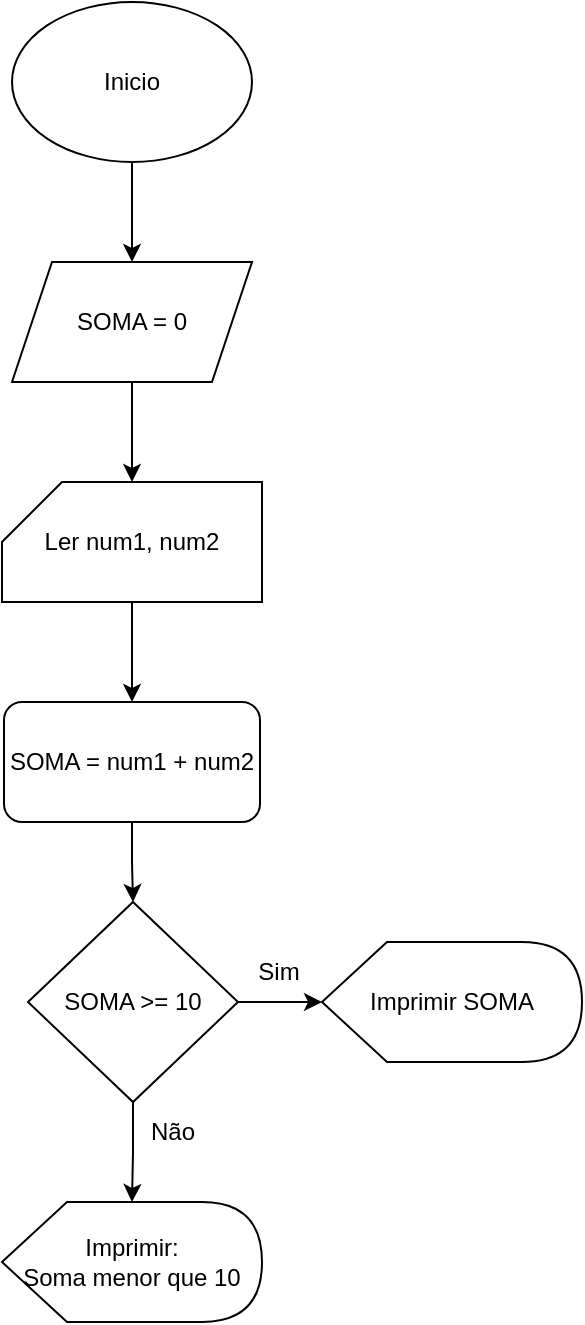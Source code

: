 <mxfile version="24.0.1" type="github">
  <diagram name="Page-1" id="TvkNehpnFoqfiiJ5ro8B">
    <mxGraphModel dx="1393" dy="835" grid="1" gridSize="10" guides="1" tooltips="1" connect="1" arrows="1" fold="1" page="1" pageScale="1" pageWidth="850" pageHeight="1100" math="0" shadow="0">
      <root>
        <mxCell id="0" />
        <mxCell id="1" parent="0" />
        <mxCell id="SPR6xQqvdri-gMilMysE-3" value="" style="edgeStyle=orthogonalEdgeStyle;rounded=0;orthogonalLoop=1;jettySize=auto;html=1;" edge="1" parent="1" source="SPR6xQqvdri-gMilMysE-1" target="SPR6xQqvdri-gMilMysE-2">
          <mxGeometry relative="1" as="geometry" />
        </mxCell>
        <mxCell id="SPR6xQqvdri-gMilMysE-1" value="Inicio" style="ellipse;whiteSpace=wrap;html=1;" vertex="1" parent="1">
          <mxGeometry x="365" y="80" width="120" height="80" as="geometry" />
        </mxCell>
        <mxCell id="SPR6xQqvdri-gMilMysE-5" value="" style="edgeStyle=orthogonalEdgeStyle;rounded=0;orthogonalLoop=1;jettySize=auto;html=1;" edge="1" parent="1" source="SPR6xQqvdri-gMilMysE-2" target="SPR6xQqvdri-gMilMysE-4">
          <mxGeometry relative="1" as="geometry" />
        </mxCell>
        <mxCell id="SPR6xQqvdri-gMilMysE-2" value="SOMA = 0" style="shape=parallelogram;perimeter=parallelogramPerimeter;whiteSpace=wrap;html=1;fixedSize=1;" vertex="1" parent="1">
          <mxGeometry x="365" y="210" width="120" height="60" as="geometry" />
        </mxCell>
        <mxCell id="SPR6xQqvdri-gMilMysE-7" value="" style="edgeStyle=orthogonalEdgeStyle;rounded=0;orthogonalLoop=1;jettySize=auto;html=1;" edge="1" parent="1" source="SPR6xQqvdri-gMilMysE-4" target="SPR6xQqvdri-gMilMysE-6">
          <mxGeometry relative="1" as="geometry" />
        </mxCell>
        <mxCell id="SPR6xQqvdri-gMilMysE-4" value="Ler num1, num2" style="shape=card;whiteSpace=wrap;html=1;" vertex="1" parent="1">
          <mxGeometry x="360" y="320" width="130" height="60" as="geometry" />
        </mxCell>
        <mxCell id="SPR6xQqvdri-gMilMysE-9" value="" style="edgeStyle=orthogonalEdgeStyle;rounded=0;orthogonalLoop=1;jettySize=auto;html=1;" edge="1" parent="1" source="SPR6xQqvdri-gMilMysE-6" target="SPR6xQqvdri-gMilMysE-8">
          <mxGeometry relative="1" as="geometry" />
        </mxCell>
        <mxCell id="SPR6xQqvdri-gMilMysE-6" value="SOMA = num1 + num2" style="rounded=1;whiteSpace=wrap;html=1;" vertex="1" parent="1">
          <mxGeometry x="361" y="430" width="128" height="60" as="geometry" />
        </mxCell>
        <mxCell id="SPR6xQqvdri-gMilMysE-12" value="" style="edgeStyle=orthogonalEdgeStyle;rounded=0;orthogonalLoop=1;jettySize=auto;html=1;" edge="1" parent="1" source="SPR6xQqvdri-gMilMysE-8" target="SPR6xQqvdri-gMilMysE-11">
          <mxGeometry relative="1" as="geometry" />
        </mxCell>
        <mxCell id="SPR6xQqvdri-gMilMysE-13" value="" style="edgeStyle=orthogonalEdgeStyle;rounded=0;orthogonalLoop=1;jettySize=auto;html=1;" edge="1" parent="1" source="SPR6xQqvdri-gMilMysE-8" target="SPR6xQqvdri-gMilMysE-10">
          <mxGeometry relative="1" as="geometry" />
        </mxCell>
        <mxCell id="SPR6xQqvdri-gMilMysE-8" value="SOMA &amp;gt;= 10" style="rhombus;whiteSpace=wrap;html=1;" vertex="1" parent="1">
          <mxGeometry x="373" y="530" width="105" height="100" as="geometry" />
        </mxCell>
        <mxCell id="SPR6xQqvdri-gMilMysE-10" value="Imprimir SOMA" style="shape=display;whiteSpace=wrap;html=1;" vertex="1" parent="1">
          <mxGeometry x="520" y="550" width="130" height="60" as="geometry" />
        </mxCell>
        <mxCell id="SPR6xQqvdri-gMilMysE-11" value="Imprimir:&lt;div&gt;Soma menor que 10&lt;/div&gt;" style="shape=display;whiteSpace=wrap;html=1;" vertex="1" parent="1">
          <mxGeometry x="360" y="680" width="130" height="60" as="geometry" />
        </mxCell>
        <mxCell id="SPR6xQqvdri-gMilMysE-14" value="Sim" style="text;html=1;align=center;verticalAlign=middle;resizable=0;points=[];autosize=1;strokeColor=none;fillColor=none;" vertex="1" parent="1">
          <mxGeometry x="478" y="550" width="40" height="30" as="geometry" />
        </mxCell>
        <mxCell id="SPR6xQqvdri-gMilMysE-15" value="Não" style="text;html=1;align=center;verticalAlign=middle;resizable=0;points=[];autosize=1;strokeColor=none;fillColor=none;" vertex="1" parent="1">
          <mxGeometry x="420" y="630" width="50" height="30" as="geometry" />
        </mxCell>
      </root>
    </mxGraphModel>
  </diagram>
</mxfile>
